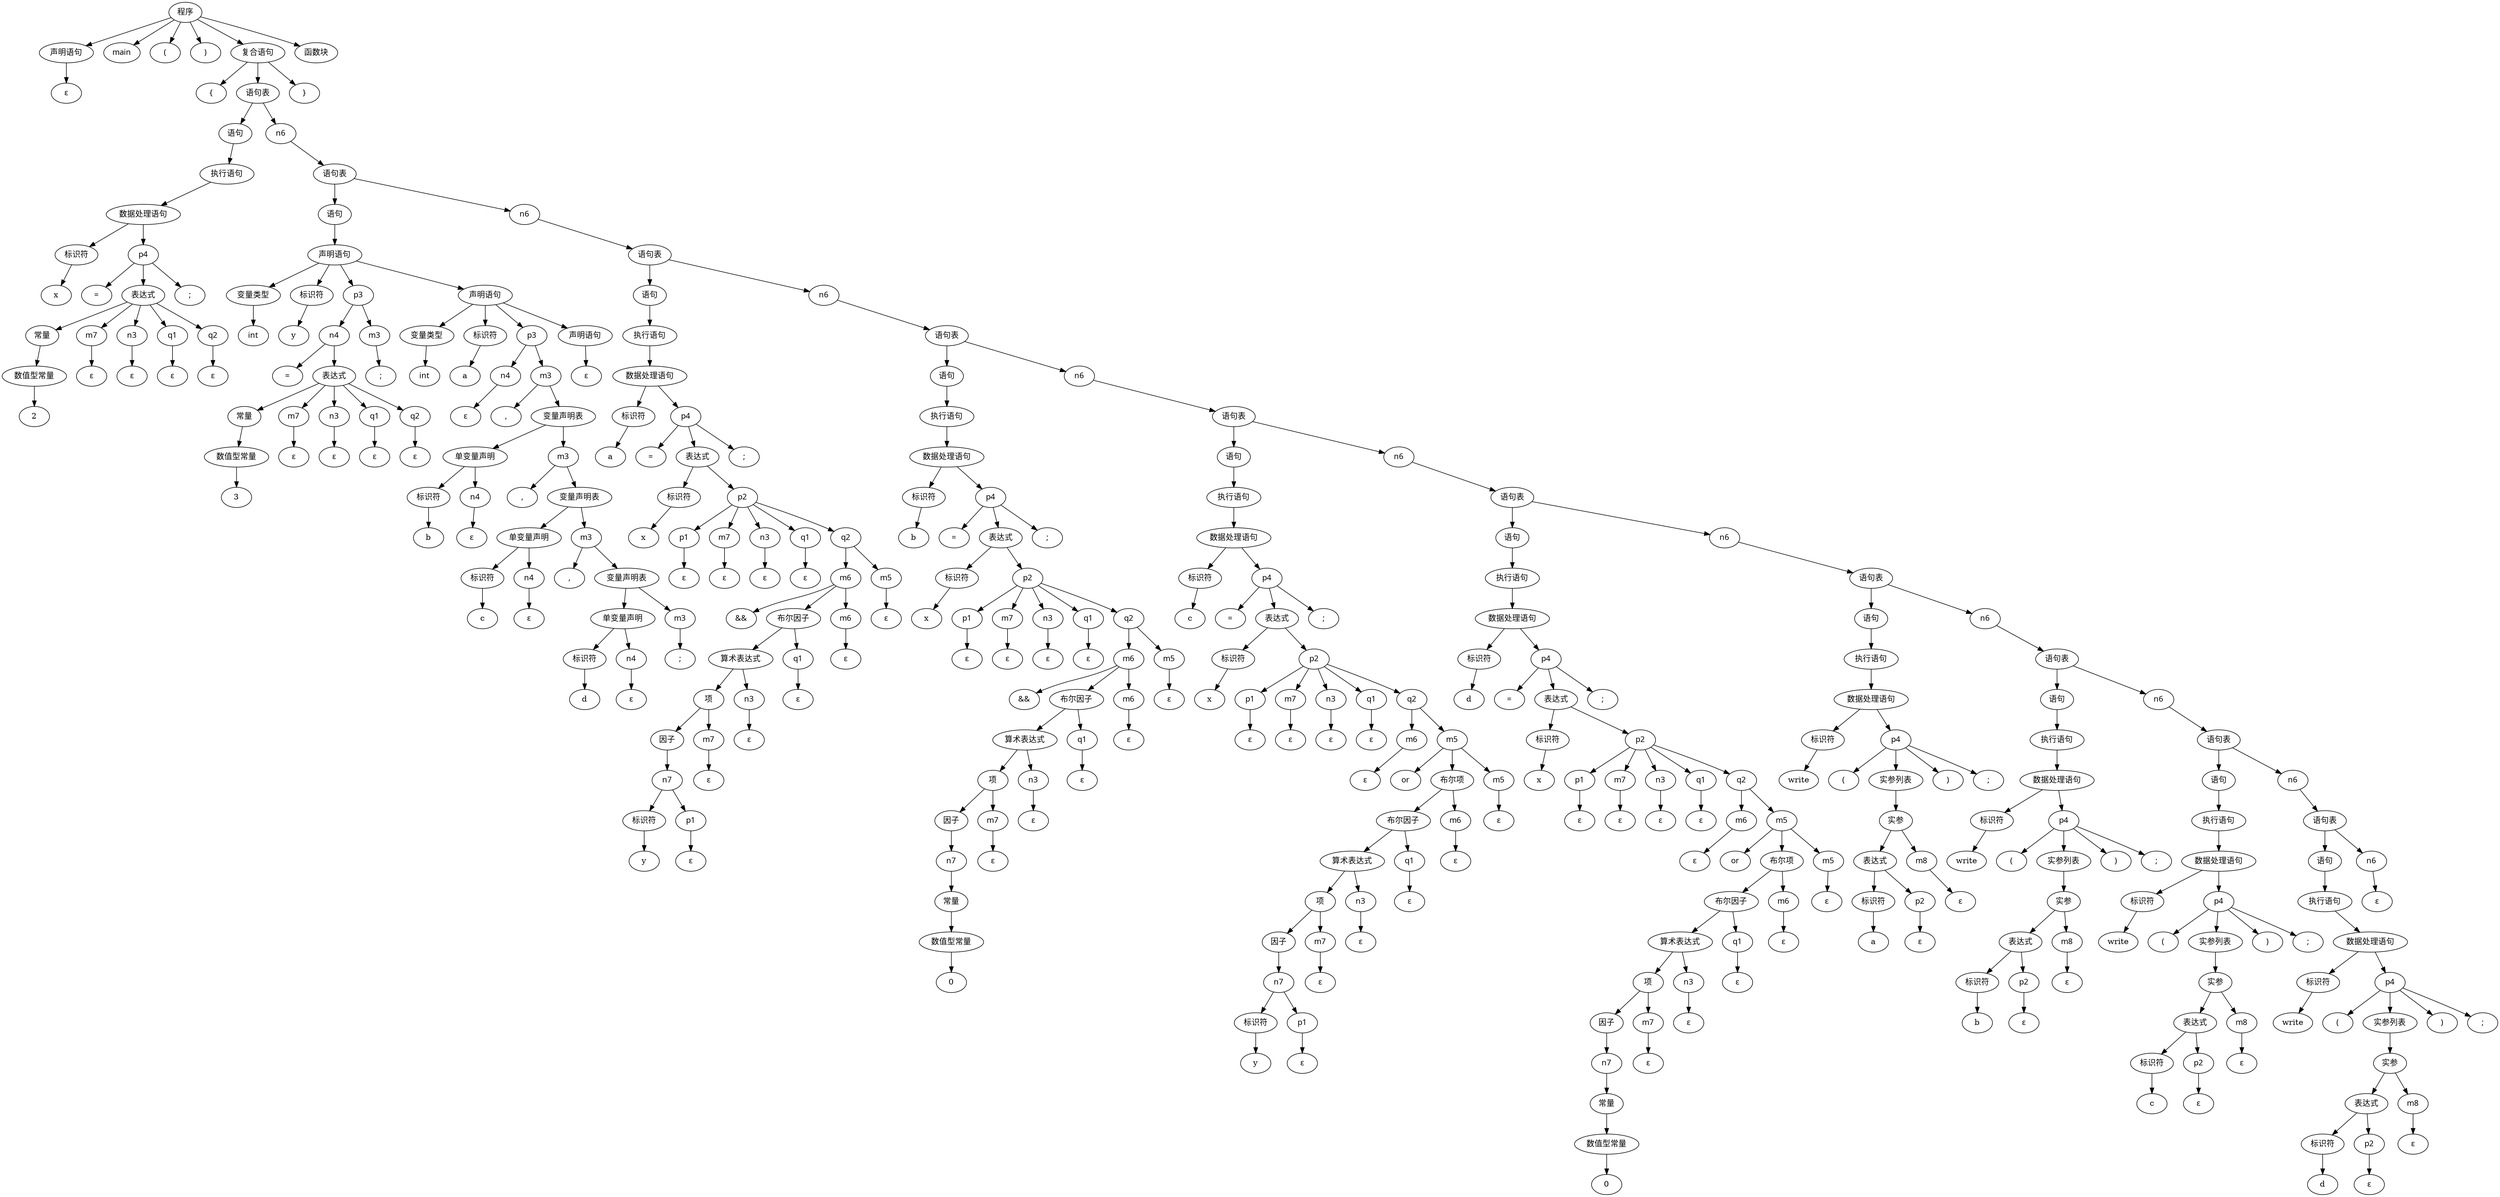 // Syntax Tree
digraph "./Syntax_Tree/tree" {
	0 [label="程序" fontname=SimHei]
	1 [label="声明语句" fontname=SimHei]
	0 -> 1
	2 [label="ε" fontname=SimHei]
	1 -> 2
	3 [label=main fontname=SimHei]
	0 -> 3
	4 [label="(" fontname=SimHei]
	0 -> 4
	5 [label=")" fontname=SimHei]
	0 -> 5
	6 [label="复合语句" fontname=SimHei]
	0 -> 6
	7 [label="{" fontname=SimHei]
	6 -> 7
	8 [label="语句表" fontname=SimHei]
	6 -> 8
	9 [label="语句" fontname=SimHei]
	8 -> 9
	10 [label="执行语句" fontname=SimHei]
	9 -> 10
	11 [label="数据处理语句" fontname=SimHei]
	10 -> 11
	12 [label="标识符" fontname=SimHei]
	11 -> 12
	13 [label=x]
	12 -> 13
	14 [label=p4 fontname=SimHei]
	11 -> 14
	15 [label="=" fontname=SimHei]
	14 -> 15
	16 [label="表达式" fontname=SimHei]
	14 -> 16
	17 [label="常量" fontname=SimHei]
	16 -> 17
	18 [label="数值型常量" fontname=SimHei]
	17 -> 18
	19 [label=2]
	18 -> 19
	20 [label=m7 fontname=SimHei]
	16 -> 20
	21 [label="ε" fontname=SimHei]
	20 -> 21
	22 [label=n3 fontname=SimHei]
	16 -> 22
	23 [label="ε" fontname=SimHei]
	22 -> 23
	24 [label=q1 fontname=SimHei]
	16 -> 24
	25 [label="ε" fontname=SimHei]
	24 -> 25
	26 [label=q2 fontname=SimHei]
	16 -> 26
	27 [label="ε" fontname=SimHei]
	26 -> 27
	28 [label=";" fontname=SimHei]
	14 -> 28
	29 [label=n6 fontname=SimHei]
	8 -> 29
	30 [label="语句表" fontname=SimHei]
	29 -> 30
	31 [label="语句" fontname=SimHei]
	30 -> 31
	32 [label="声明语句" fontname=SimHei]
	31 -> 32
	33 [label="变量类型" fontname=SimHei]
	32 -> 33
	34 [label=int fontname=SimHei]
	33 -> 34
	35 [label="标识符" fontname=SimHei]
	32 -> 35
	36 [label=y]
	35 -> 36
	37 [label=p3 fontname=SimHei]
	32 -> 37
	38 [label=n4 fontname=SimHei]
	37 -> 38
	39 [label="=" fontname=SimHei]
	38 -> 39
	40 [label="表达式" fontname=SimHei]
	38 -> 40
	41 [label="常量" fontname=SimHei]
	40 -> 41
	42 [label="数值型常量" fontname=SimHei]
	41 -> 42
	43 [label=3]
	42 -> 43
	44 [label=m7 fontname=SimHei]
	40 -> 44
	45 [label="ε" fontname=SimHei]
	44 -> 45
	46 [label=n3 fontname=SimHei]
	40 -> 46
	47 [label="ε" fontname=SimHei]
	46 -> 47
	48 [label=q1 fontname=SimHei]
	40 -> 48
	49 [label="ε" fontname=SimHei]
	48 -> 49
	50 [label=q2 fontname=SimHei]
	40 -> 50
	51 [label="ε" fontname=SimHei]
	50 -> 51
	52 [label=m3 fontname=SimHei]
	37 -> 52
	53 [label=";" fontname=SimHei]
	52 -> 53
	54 [label="声明语句" fontname=SimHei]
	32 -> 54
	55 [label="变量类型" fontname=SimHei]
	54 -> 55
	56 [label=int fontname=SimHei]
	55 -> 56
	57 [label="标识符" fontname=SimHei]
	54 -> 57
	58 [label=a]
	57 -> 58
	59 [label=p3 fontname=SimHei]
	54 -> 59
	60 [label=n4 fontname=SimHei]
	59 -> 60
	61 [label="ε" fontname=SimHei]
	60 -> 61
	62 [label=m3 fontname=SimHei]
	59 -> 62
	63 [label="," fontname=SimHei]
	62 -> 63
	64 [label="变量声明表" fontname=SimHei]
	62 -> 64
	65 [label="单变量声明" fontname=SimHei]
	64 -> 65
	66 [label="标识符" fontname=SimHei]
	65 -> 66
	67 [label=b]
	66 -> 67
	68 [label=n4 fontname=SimHei]
	65 -> 68
	69 [label="ε" fontname=SimHei]
	68 -> 69
	70 [label=m3 fontname=SimHei]
	64 -> 70
	71 [label="," fontname=SimHei]
	70 -> 71
	72 [label="变量声明表" fontname=SimHei]
	70 -> 72
	73 [label="单变量声明" fontname=SimHei]
	72 -> 73
	74 [label="标识符" fontname=SimHei]
	73 -> 74
	75 [label=c]
	74 -> 75
	76 [label=n4 fontname=SimHei]
	73 -> 76
	77 [label="ε" fontname=SimHei]
	76 -> 77
	78 [label=m3 fontname=SimHei]
	72 -> 78
	79 [label="," fontname=SimHei]
	78 -> 79
	80 [label="变量声明表" fontname=SimHei]
	78 -> 80
	81 [label="单变量声明" fontname=SimHei]
	80 -> 81
	82 [label="标识符" fontname=SimHei]
	81 -> 82
	83 [label=d]
	82 -> 83
	84 [label=n4 fontname=SimHei]
	81 -> 84
	85 [label="ε" fontname=SimHei]
	84 -> 85
	86 [label=m3 fontname=SimHei]
	80 -> 86
	87 [label=";" fontname=SimHei]
	86 -> 87
	88 [label="声明语句" fontname=SimHei]
	54 -> 88
	89 [label="ε" fontname=SimHei]
	88 -> 89
	90 [label=n6 fontname=SimHei]
	30 -> 90
	91 [label="语句表" fontname=SimHei]
	90 -> 91
	92 [label="语句" fontname=SimHei]
	91 -> 92
	93 [label="执行语句" fontname=SimHei]
	92 -> 93
	94 [label="数据处理语句" fontname=SimHei]
	93 -> 94
	95 [label="标识符" fontname=SimHei]
	94 -> 95
	96 [label=a]
	95 -> 96
	97 [label=p4 fontname=SimHei]
	94 -> 97
	98 [label="=" fontname=SimHei]
	97 -> 98
	99 [label="表达式" fontname=SimHei]
	97 -> 99
	100 [label="标识符" fontname=SimHei]
	99 -> 100
	101 [label=x]
	100 -> 101
	102 [label=p2 fontname=SimHei]
	99 -> 102
	103 [label=p1 fontname=SimHei]
	102 -> 103
	104 [label="ε" fontname=SimHei]
	103 -> 104
	105 [label=m7 fontname=SimHei]
	102 -> 105
	106 [label="ε" fontname=SimHei]
	105 -> 106
	107 [label=n3 fontname=SimHei]
	102 -> 107
	108 [label="ε" fontname=SimHei]
	107 -> 108
	109 [label=q1 fontname=SimHei]
	102 -> 109
	110 [label="ε" fontname=SimHei]
	109 -> 110
	111 [label=q2 fontname=SimHei]
	102 -> 111
	112 [label=m6 fontname=SimHei]
	111 -> 112
	113 [label="&&" fontname=SimHei]
	112 -> 113
	114 [label="布尔因子" fontname=SimHei]
	112 -> 114
	115 [label="算术表达式" fontname=SimHei]
	114 -> 115
	116 [label="项" fontname=SimHei]
	115 -> 116
	117 [label="因子" fontname=SimHei]
	116 -> 117
	118 [label=n7 fontname=SimHei]
	117 -> 118
	119 [label="标识符" fontname=SimHei]
	118 -> 119
	120 [label=y]
	119 -> 120
	121 [label=p1 fontname=SimHei]
	118 -> 121
	122 [label="ε" fontname=SimHei]
	121 -> 122
	123 [label=m7 fontname=SimHei]
	116 -> 123
	124 [label="ε" fontname=SimHei]
	123 -> 124
	125 [label=n3 fontname=SimHei]
	115 -> 125
	126 [label="ε" fontname=SimHei]
	125 -> 126
	127 [label=q1 fontname=SimHei]
	114 -> 127
	128 [label="ε" fontname=SimHei]
	127 -> 128
	129 [label=m6 fontname=SimHei]
	112 -> 129
	130 [label="ε" fontname=SimHei]
	129 -> 130
	131 [label=m5 fontname=SimHei]
	111 -> 131
	132 [label="ε" fontname=SimHei]
	131 -> 132
	133 [label=";" fontname=SimHei]
	97 -> 133
	134 [label=n6 fontname=SimHei]
	91 -> 134
	135 [label="语句表" fontname=SimHei]
	134 -> 135
	136 [label="语句" fontname=SimHei]
	135 -> 136
	137 [label="执行语句" fontname=SimHei]
	136 -> 137
	138 [label="数据处理语句" fontname=SimHei]
	137 -> 138
	139 [label="标识符" fontname=SimHei]
	138 -> 139
	140 [label=b]
	139 -> 140
	141 [label=p4 fontname=SimHei]
	138 -> 141
	142 [label="=" fontname=SimHei]
	141 -> 142
	143 [label="表达式" fontname=SimHei]
	141 -> 143
	144 [label="标识符" fontname=SimHei]
	143 -> 144
	145 [label=x]
	144 -> 145
	146 [label=p2 fontname=SimHei]
	143 -> 146
	147 [label=p1 fontname=SimHei]
	146 -> 147
	148 [label="ε" fontname=SimHei]
	147 -> 148
	149 [label=m7 fontname=SimHei]
	146 -> 149
	150 [label="ε" fontname=SimHei]
	149 -> 150
	151 [label=n3 fontname=SimHei]
	146 -> 151
	152 [label="ε" fontname=SimHei]
	151 -> 152
	153 [label=q1 fontname=SimHei]
	146 -> 153
	154 [label="ε" fontname=SimHei]
	153 -> 154
	155 [label=q2 fontname=SimHei]
	146 -> 155
	156 [label=m6 fontname=SimHei]
	155 -> 156
	157 [label="&&" fontname=SimHei]
	156 -> 157
	158 [label="布尔因子" fontname=SimHei]
	156 -> 158
	159 [label="算术表达式" fontname=SimHei]
	158 -> 159
	160 [label="项" fontname=SimHei]
	159 -> 160
	161 [label="因子" fontname=SimHei]
	160 -> 161
	162 [label=n7 fontname=SimHei]
	161 -> 162
	163 [label="常量" fontname=SimHei]
	162 -> 163
	164 [label="数值型常量" fontname=SimHei]
	163 -> 164
	165 [label=0]
	164 -> 165
	166 [label=m7 fontname=SimHei]
	160 -> 166
	167 [label="ε" fontname=SimHei]
	166 -> 167
	168 [label=n3 fontname=SimHei]
	159 -> 168
	169 [label="ε" fontname=SimHei]
	168 -> 169
	170 [label=q1 fontname=SimHei]
	158 -> 170
	171 [label="ε" fontname=SimHei]
	170 -> 171
	172 [label=m6 fontname=SimHei]
	156 -> 172
	173 [label="ε" fontname=SimHei]
	172 -> 173
	174 [label=m5 fontname=SimHei]
	155 -> 174
	175 [label="ε" fontname=SimHei]
	174 -> 175
	176 [label=";" fontname=SimHei]
	141 -> 176
	177 [label=n6 fontname=SimHei]
	135 -> 177
	178 [label="语句表" fontname=SimHei]
	177 -> 178
	179 [label="语句" fontname=SimHei]
	178 -> 179
	180 [label="执行语句" fontname=SimHei]
	179 -> 180
	181 [label="数据处理语句" fontname=SimHei]
	180 -> 181
	182 [label="标识符" fontname=SimHei]
	181 -> 182
	183 [label=c]
	182 -> 183
	184 [label=p4 fontname=SimHei]
	181 -> 184
	185 [label="=" fontname=SimHei]
	184 -> 185
	186 [label="表达式" fontname=SimHei]
	184 -> 186
	187 [label="标识符" fontname=SimHei]
	186 -> 187
	188 [label=x]
	187 -> 188
	189 [label=p2 fontname=SimHei]
	186 -> 189
	190 [label=p1 fontname=SimHei]
	189 -> 190
	191 [label="ε" fontname=SimHei]
	190 -> 191
	192 [label=m7 fontname=SimHei]
	189 -> 192
	193 [label="ε" fontname=SimHei]
	192 -> 193
	194 [label=n3 fontname=SimHei]
	189 -> 194
	195 [label="ε" fontname=SimHei]
	194 -> 195
	196 [label=q1 fontname=SimHei]
	189 -> 196
	197 [label="ε" fontname=SimHei]
	196 -> 197
	198 [label=q2 fontname=SimHei]
	189 -> 198
	199 [label=m6 fontname=SimHei]
	198 -> 199
	200 [label="ε" fontname=SimHei]
	199 -> 200
	201 [label=m5 fontname=SimHei]
	198 -> 201
	202 [label=or fontname=SimHei]
	201 -> 202
	203 [label="布尔项" fontname=SimHei]
	201 -> 203
	204 [label="布尔因子" fontname=SimHei]
	203 -> 204
	205 [label="算术表达式" fontname=SimHei]
	204 -> 205
	206 [label="项" fontname=SimHei]
	205 -> 206
	207 [label="因子" fontname=SimHei]
	206 -> 207
	208 [label=n7 fontname=SimHei]
	207 -> 208
	209 [label="标识符" fontname=SimHei]
	208 -> 209
	210 [label=y]
	209 -> 210
	211 [label=p1 fontname=SimHei]
	208 -> 211
	212 [label="ε" fontname=SimHei]
	211 -> 212
	213 [label=m7 fontname=SimHei]
	206 -> 213
	214 [label="ε" fontname=SimHei]
	213 -> 214
	215 [label=n3 fontname=SimHei]
	205 -> 215
	216 [label="ε" fontname=SimHei]
	215 -> 216
	217 [label=q1 fontname=SimHei]
	204 -> 217
	218 [label="ε" fontname=SimHei]
	217 -> 218
	219 [label=m6 fontname=SimHei]
	203 -> 219
	220 [label="ε" fontname=SimHei]
	219 -> 220
	221 [label=m5 fontname=SimHei]
	201 -> 221
	222 [label="ε" fontname=SimHei]
	221 -> 222
	223 [label=";" fontname=SimHei]
	184 -> 223
	224 [label=n6 fontname=SimHei]
	178 -> 224
	225 [label="语句表" fontname=SimHei]
	224 -> 225
	226 [label="语句" fontname=SimHei]
	225 -> 226
	227 [label="执行语句" fontname=SimHei]
	226 -> 227
	228 [label="数据处理语句" fontname=SimHei]
	227 -> 228
	229 [label="标识符" fontname=SimHei]
	228 -> 229
	230 [label=d]
	229 -> 230
	231 [label=p4 fontname=SimHei]
	228 -> 231
	232 [label="=" fontname=SimHei]
	231 -> 232
	233 [label="表达式" fontname=SimHei]
	231 -> 233
	234 [label="标识符" fontname=SimHei]
	233 -> 234
	235 [label=x]
	234 -> 235
	236 [label=p2 fontname=SimHei]
	233 -> 236
	237 [label=p1 fontname=SimHei]
	236 -> 237
	238 [label="ε" fontname=SimHei]
	237 -> 238
	239 [label=m7 fontname=SimHei]
	236 -> 239
	240 [label="ε" fontname=SimHei]
	239 -> 240
	241 [label=n3 fontname=SimHei]
	236 -> 241
	242 [label="ε" fontname=SimHei]
	241 -> 242
	243 [label=q1 fontname=SimHei]
	236 -> 243
	244 [label="ε" fontname=SimHei]
	243 -> 244
	245 [label=q2 fontname=SimHei]
	236 -> 245
	246 [label=m6 fontname=SimHei]
	245 -> 246
	247 [label="ε" fontname=SimHei]
	246 -> 247
	248 [label=m5 fontname=SimHei]
	245 -> 248
	249 [label=or fontname=SimHei]
	248 -> 249
	250 [label="布尔项" fontname=SimHei]
	248 -> 250
	251 [label="布尔因子" fontname=SimHei]
	250 -> 251
	252 [label="算术表达式" fontname=SimHei]
	251 -> 252
	253 [label="项" fontname=SimHei]
	252 -> 253
	254 [label="因子" fontname=SimHei]
	253 -> 254
	255 [label=n7 fontname=SimHei]
	254 -> 255
	256 [label="常量" fontname=SimHei]
	255 -> 256
	257 [label="数值型常量" fontname=SimHei]
	256 -> 257
	258 [label=0]
	257 -> 258
	259 [label=m7 fontname=SimHei]
	253 -> 259
	260 [label="ε" fontname=SimHei]
	259 -> 260
	261 [label=n3 fontname=SimHei]
	252 -> 261
	262 [label="ε" fontname=SimHei]
	261 -> 262
	263 [label=q1 fontname=SimHei]
	251 -> 263
	264 [label="ε" fontname=SimHei]
	263 -> 264
	265 [label=m6 fontname=SimHei]
	250 -> 265
	266 [label="ε" fontname=SimHei]
	265 -> 266
	267 [label=m5 fontname=SimHei]
	248 -> 267
	268 [label="ε" fontname=SimHei]
	267 -> 268
	269 [label=";" fontname=SimHei]
	231 -> 269
	270 [label=n6 fontname=SimHei]
	225 -> 270
	271 [label="语句表" fontname=SimHei]
	270 -> 271
	272 [label="语句" fontname=SimHei]
	271 -> 272
	273 [label="执行语句" fontname=SimHei]
	272 -> 273
	274 [label="数据处理语句" fontname=SimHei]
	273 -> 274
	275 [label="标识符" fontname=SimHei]
	274 -> 275
	276 [label=write]
	275 -> 276
	277 [label=p4 fontname=SimHei]
	274 -> 277
	278 [label="(" fontname=SimHei]
	277 -> 278
	279 [label="实参列表" fontname=SimHei]
	277 -> 279
	280 [label="实参" fontname=SimHei]
	279 -> 280
	281 [label="表达式" fontname=SimHei]
	280 -> 281
	282 [label="标识符" fontname=SimHei]
	281 -> 282
	283 [label=a]
	282 -> 283
	284 [label=p2 fontname=SimHei]
	281 -> 284
	285 [label="ε" fontname=SimHei]
	284 -> 285
	286 [label=m8 fontname=SimHei]
	280 -> 286
	287 [label="ε" fontname=SimHei]
	286 -> 287
	288 [label=")" fontname=SimHei]
	277 -> 288
	289 [label=";" fontname=SimHei]
	277 -> 289
	290 [label=n6 fontname=SimHei]
	271 -> 290
	291 [label="语句表" fontname=SimHei]
	290 -> 291
	292 [label="语句" fontname=SimHei]
	291 -> 292
	293 [label="执行语句" fontname=SimHei]
	292 -> 293
	294 [label="数据处理语句" fontname=SimHei]
	293 -> 294
	295 [label="标识符" fontname=SimHei]
	294 -> 295
	296 [label=write]
	295 -> 296
	297 [label=p4 fontname=SimHei]
	294 -> 297
	298 [label="(" fontname=SimHei]
	297 -> 298
	299 [label="实参列表" fontname=SimHei]
	297 -> 299
	300 [label="实参" fontname=SimHei]
	299 -> 300
	301 [label="表达式" fontname=SimHei]
	300 -> 301
	302 [label="标识符" fontname=SimHei]
	301 -> 302
	303 [label=b]
	302 -> 303
	304 [label=p2 fontname=SimHei]
	301 -> 304
	305 [label="ε" fontname=SimHei]
	304 -> 305
	306 [label=m8 fontname=SimHei]
	300 -> 306
	307 [label="ε" fontname=SimHei]
	306 -> 307
	308 [label=")" fontname=SimHei]
	297 -> 308
	309 [label=";" fontname=SimHei]
	297 -> 309
	310 [label=n6 fontname=SimHei]
	291 -> 310
	311 [label="语句表" fontname=SimHei]
	310 -> 311
	312 [label="语句" fontname=SimHei]
	311 -> 312
	313 [label="执行语句" fontname=SimHei]
	312 -> 313
	314 [label="数据处理语句" fontname=SimHei]
	313 -> 314
	315 [label="标识符" fontname=SimHei]
	314 -> 315
	316 [label=write]
	315 -> 316
	317 [label=p4 fontname=SimHei]
	314 -> 317
	318 [label="(" fontname=SimHei]
	317 -> 318
	319 [label="实参列表" fontname=SimHei]
	317 -> 319
	320 [label="实参" fontname=SimHei]
	319 -> 320
	321 [label="表达式" fontname=SimHei]
	320 -> 321
	322 [label="标识符" fontname=SimHei]
	321 -> 322
	323 [label=c]
	322 -> 323
	324 [label=p2 fontname=SimHei]
	321 -> 324
	325 [label="ε" fontname=SimHei]
	324 -> 325
	326 [label=m8 fontname=SimHei]
	320 -> 326
	327 [label="ε" fontname=SimHei]
	326 -> 327
	328 [label=")" fontname=SimHei]
	317 -> 328
	329 [label=";" fontname=SimHei]
	317 -> 329
	330 [label=n6 fontname=SimHei]
	311 -> 330
	331 [label="语句表" fontname=SimHei]
	330 -> 331
	332 [label="语句" fontname=SimHei]
	331 -> 332
	333 [label="执行语句" fontname=SimHei]
	332 -> 333
	334 [label="数据处理语句" fontname=SimHei]
	333 -> 334
	335 [label="标识符" fontname=SimHei]
	334 -> 335
	336 [label=write]
	335 -> 336
	337 [label=p4 fontname=SimHei]
	334 -> 337
	338 [label="(" fontname=SimHei]
	337 -> 338
	339 [label="实参列表" fontname=SimHei]
	337 -> 339
	340 [label="实参" fontname=SimHei]
	339 -> 340
	341 [label="表达式" fontname=SimHei]
	340 -> 341
	342 [label="标识符" fontname=SimHei]
	341 -> 342
	343 [label=d]
	342 -> 343
	344 [label=p2 fontname=SimHei]
	341 -> 344
	345 [label="ε" fontname=SimHei]
	344 -> 345
	346 [label=m8 fontname=SimHei]
	340 -> 346
	347 [label="ε" fontname=SimHei]
	346 -> 347
	348 [label=")" fontname=SimHei]
	337 -> 348
	349 [label=";" fontname=SimHei]
	337 -> 349
	350 [label=n6 fontname=SimHei]
	331 -> 350
	351 [label="ε" fontname=SimHei]
	350 -> 351
	352 [label="}" fontname=SimHei]
	6 -> 352
	353 [label="函数块" fontname=SimHei]
	0 -> 353
}
